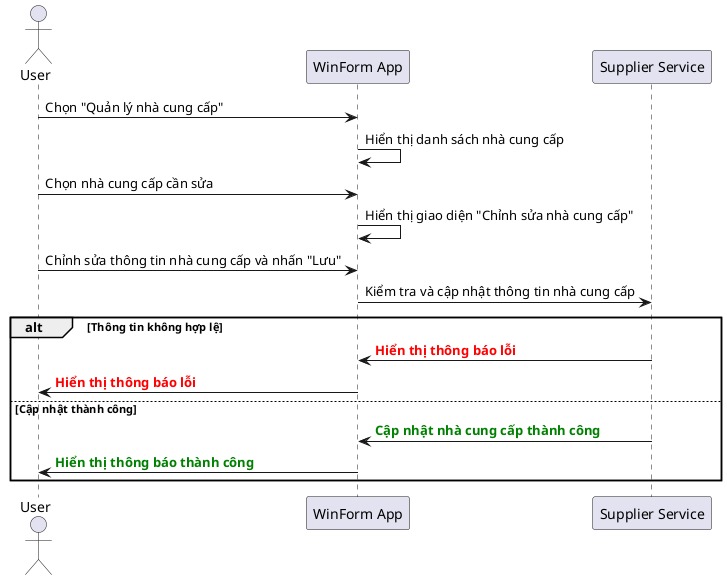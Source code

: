 @startuml
actor User
participant "WinForm App" as App
participant "Supplier Service" as SupplierService

User -> App: Chọn "Quản lý nhà cung cấp"  
App -> App: Hiển thị danh sách nhà cung cấp  
User -> App: Chọn nhà cung cấp cần sửa  
App -> App: Hiển thị giao diện "Chỉnh sửa nhà cung cấp"  
User -> App: Chỉnh sửa thông tin nhà cung cấp và nhấn "Lưu"  
App -> SupplierService: Kiểm tra và cập nhật thông tin nhà cung cấp  
alt Thông tin không hợp lệ  
    SupplierService -> App: <font color=red><b>Hiển thị thông báo lỗi</b></font>  
    App -> User: <font color=red><b>Hiển thị thông báo lỗi</b></font>  
else Cập nhật thành công  
    SupplierService -> App: <font color=green><b>Cập nhật nhà cung cấp thành công</b></font>  
    App -> User: <font color=green><b>Hiển thị thông báo thành công</b></font>  
end  
@enduml
